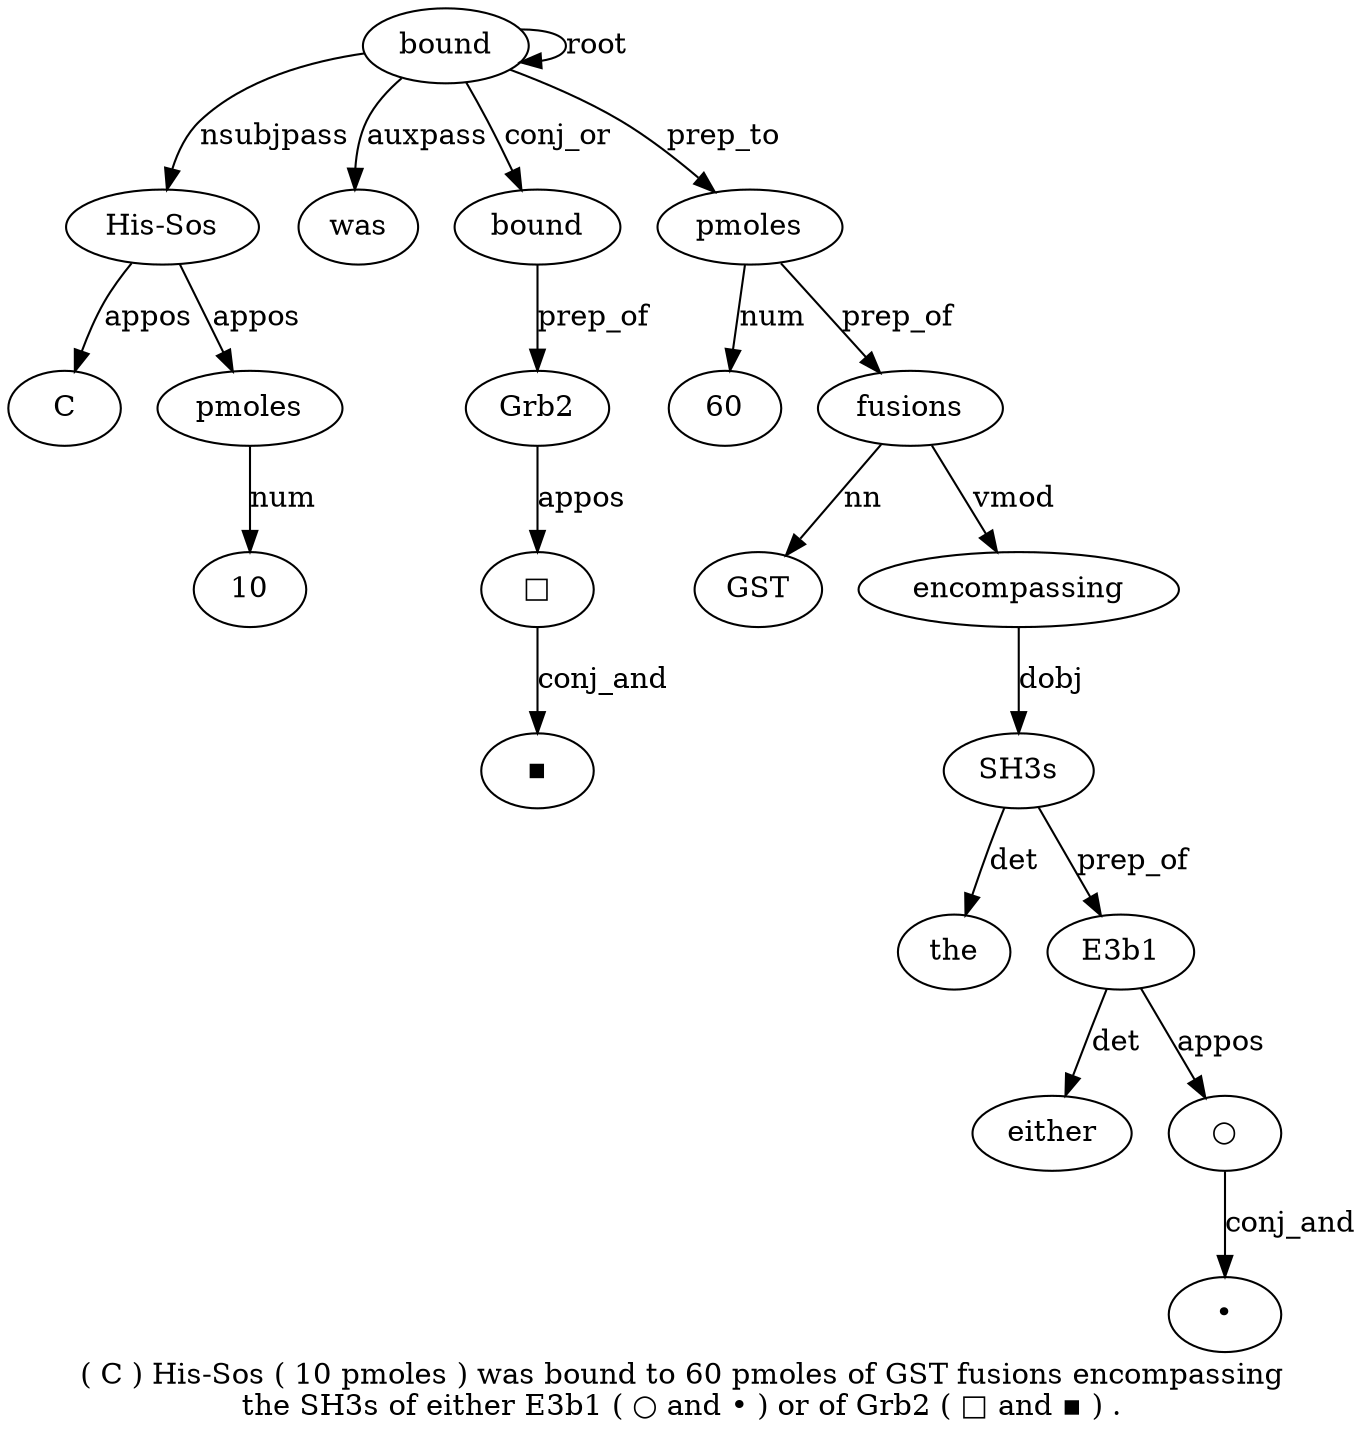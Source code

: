 digraph "( C ) His-Sos ( 10 pmoles ) was bound to 60 pmoles of GST fusions encompassing the SH3s of either E3b1 ( ○ and • ) or of Grb2 ( □ and ▪ ) ." {
label="( C ) His-Sos ( 10 pmoles ) was bound to 60 pmoles of GST fusions encompassing
the SH3s of either E3b1 ( ○ and • ) or of Grb2 ( □ and ▪ ) .";
"His-Sos4" [style=filled, fillcolor=white, label="His-Sos"];
C2 [style=filled, fillcolor=white, label=C];
"His-Sos4" -> C2  [label=appos];
bound10 [style=filled, fillcolor=white, label=bound];
bound10 -> "His-Sos4"  [label=nsubjpass];
pmoles7 [style=filled, fillcolor=white, label=pmoles];
106 [style=filled, fillcolor=white, label=10];
pmoles7 -> 106  [label=num];
"His-Sos4" -> pmoles7  [label=appos];
was9 [style=filled, fillcolor=white, label=was];
bound10 -> was9  [label=auxpass];
bound10 -> bound10  [label=root];
"bound10'" [style=filled, fillcolor=white, label=bound];
bound10 -> "bound10'"  [label=conj_or];
pmoles13 [style=filled, fillcolor=white, label=pmoles];
6012 [style=filled, fillcolor=white, label=60];
pmoles13 -> 6012  [label=num];
bound10 -> pmoles13  [label=prep_to];
fusions16 [style=filled, fillcolor=white, label=fusions];
GST15 [style=filled, fillcolor=white, label=GST];
fusions16 -> GST15  [label=nn];
pmoles13 -> fusions16  [label=prep_of];
encompassing17 [style=filled, fillcolor=white, label=encompassing];
fusions16 -> encompassing17  [label=vmod];
SH3s19 [style=filled, fillcolor=white, label=SH3s];
the18 [style=filled, fillcolor=white, label=the];
SH3s19 -> the18  [label=det];
encompassing17 -> SH3s19  [label=dobj];
E3b122 [style=filled, fillcolor=white, label=E3b1];
either21 [style=filled, fillcolor=white, label=either];
E3b122 -> either21  [label=det];
SH3s19 -> E3b122  [label=prep_of];
"○24" [style=filled, fillcolor=white, label="○"];
E3b122 -> "○24"  [label=appos];
"•26" [style=filled, fillcolor=white, label="•"];
"○24" -> "•26"  [label=conj_and];
Grb230 [style=filled, fillcolor=white, label=Grb2];
"bound10'" -> Grb230  [label=prep_of];
"□32" [style=filled, fillcolor=white, label="□"];
Grb230 -> "□32"  [label=appos];
"▪34" [style=filled, fillcolor=white, label="▪"];
"□32" -> "▪34"  [label=conj_and];
}
